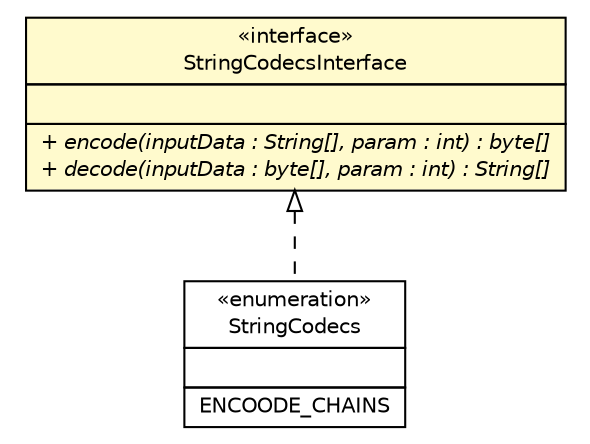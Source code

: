 #!/usr/local/bin/dot
#
# Class diagram 
# Generated by UMLGraph version R5_6 (http://www.umlgraph.org/)
#

digraph G {
	edge [fontname="Helvetica",fontsize=10,labelfontname="Helvetica",labelfontsize=10];
	node [fontname="Helvetica",fontsize=10,shape=plaintext];
	nodesep=0.25;
	ranksep=0.5;
	// org.rcsb.mmtf.codec.StringCodecsInterface
	c1313 [label=<<table title="org.rcsb.mmtf.codec.StringCodecsInterface" border="0" cellborder="1" cellspacing="0" cellpadding="2" port="p" bgcolor="lemonChiffon" href="./StringCodecsInterface.html">
		<tr><td><table border="0" cellspacing="0" cellpadding="1">
<tr><td align="center" balign="center"> &#171;interface&#187; </td></tr>
<tr><td align="center" balign="center"> StringCodecsInterface </td></tr>
		</table></td></tr>
		<tr><td><table border="0" cellspacing="0" cellpadding="1">
<tr><td align="left" balign="left">  </td></tr>
		</table></td></tr>
		<tr><td><table border="0" cellspacing="0" cellpadding="1">
<tr><td align="left" balign="left"><font face="Helvetica-Oblique" point-size="10.0"> + encode(inputData : String[], param : int) : byte[] </font></td></tr>
<tr><td align="left" balign="left"><font face="Helvetica-Oblique" point-size="10.0"> + decode(inputData : byte[], param : int) : String[] </font></td></tr>
		</table></td></tr>
		</table>>, URL="./StringCodecsInterface.html", fontname="Helvetica", fontcolor="black", fontsize=10.0];
	// org.rcsb.mmtf.codec.StringCodecs
	c1314 [label=<<table title="org.rcsb.mmtf.codec.StringCodecs" border="0" cellborder="1" cellspacing="0" cellpadding="2" port="p" href="./StringCodecs.html">
		<tr><td><table border="0" cellspacing="0" cellpadding="1">
<tr><td align="center" balign="center"> &#171;enumeration&#187; </td></tr>
<tr><td align="center" balign="center"> StringCodecs </td></tr>
		</table></td></tr>
		<tr><td><table border="0" cellspacing="0" cellpadding="1">
<tr><td align="left" balign="left">  </td></tr>
		</table></td></tr>
		<tr><td><table border="0" cellspacing="0" cellpadding="1">
<tr><td align="left" balign="left"> ENCOODE_CHAINS </td></tr>
		</table></td></tr>
		</table>>, URL="./StringCodecs.html", fontname="Helvetica", fontcolor="black", fontsize=10.0];
	//org.rcsb.mmtf.codec.StringCodecs implements org.rcsb.mmtf.codec.StringCodecsInterface
	c1313:p -> c1314:p [dir=back,arrowtail=empty,style=dashed];
}

